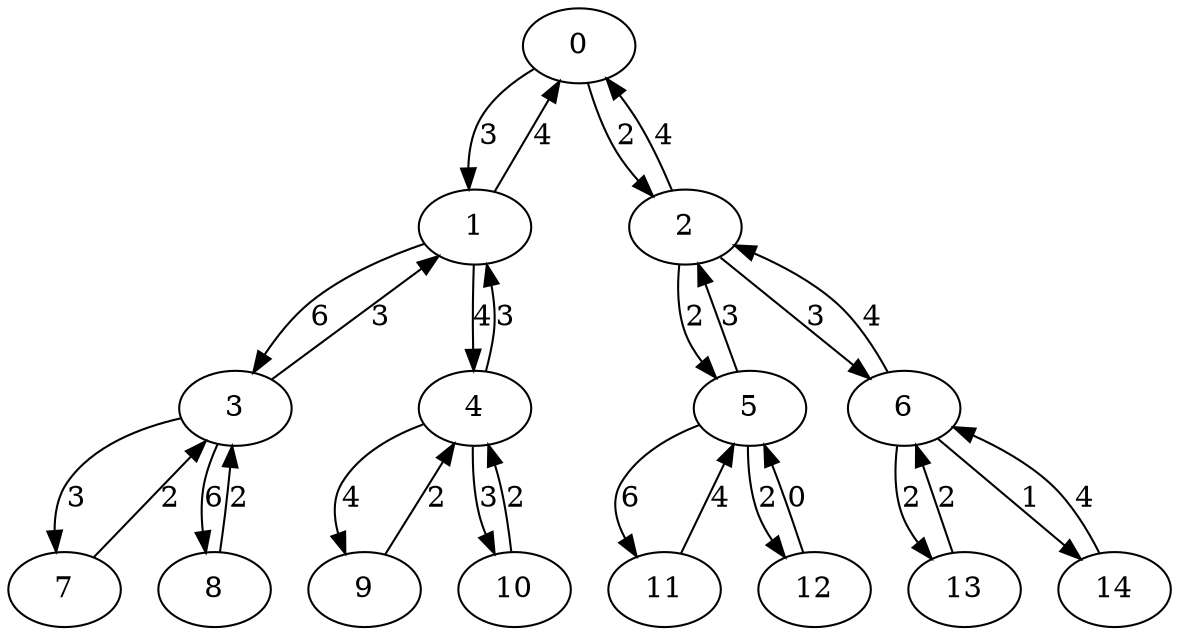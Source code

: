 strict digraph "" {
	0 -> 1	[label=3];
	0 -> 2	[label=2];
	1 -> 0	[label=4];
	1 -> 3	[label=6];
	1 -> 4	[label=4];
	2 -> 0	[label=4];
	2 -> 5	[label=2];
	2 -> 6	[label=3];
	3 -> 1	[label=3];
	3 -> 7	[label=3];
	3 -> 8	[label=6];
	4 -> 1	[label=3];
	4 -> 9	[label=4];
	4 -> 10	[label=3];
	5 -> 2	[label=3];
	5 -> 11	[label=6];
	5 -> 12	[label=2];
	6 -> 2	[label=4];
	6 -> 13	[label=2];
	6 -> 14	[label=1];
	7 -> 3	[label=2];
	8 -> 3	[label=2];
	9 -> 4	[label=2];
	10 -> 4	[label=2];
	11 -> 5	[label=4];
	12 -> 5	[label=0];
	13 -> 6	[label=2];
	14 -> 6	[label=4];
}
